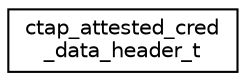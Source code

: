 digraph "Graphical Class Hierarchy"
{
 // LATEX_PDF_SIZE
  edge [fontname="Helvetica",fontsize="10",labelfontname="Helvetica",labelfontsize="10"];
  node [fontname="Helvetica",fontsize="10",shape=record];
  rankdir="LR";
  Node0 [label="ctap_attested_cred\l_data_header_t",height=0.2,width=0.4,color="black", fillcolor="white", style="filled",URL="$structctap__attested__cred__data__header__t.html",tooltip="CTAP attested credential data header struct."];
}
